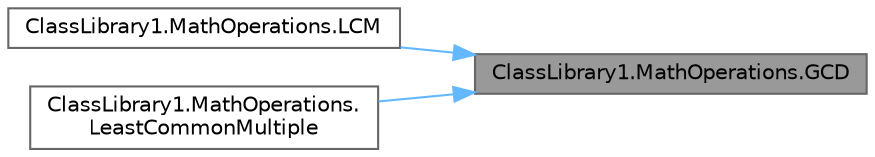 digraph "ClassLibrary1.MathOperations.GCD"
{
 // LATEX_PDF_SIZE
  bgcolor="transparent";
  edge [fontname=Helvetica,fontsize=10,labelfontname=Helvetica,labelfontsize=10];
  node [fontname=Helvetica,fontsize=10,shape=box,height=0.2,width=0.4];
  rankdir="RL";
  Node1 [id="Node000001",label="ClassLibrary1.MathOperations.GCD",height=0.2,width=0.4,color="gray40", fillcolor="grey60", style="filled", fontcolor="black",tooltip="Calculates the Greatest Common Divisor (GCD) of two integers using the Euclidean algorithm."];
  Node1 -> Node2 [id="edge1_Node000001_Node000002",dir="back",color="steelblue1",style="solid",tooltip=" "];
  Node2 [id="Node000002",label="ClassLibrary1.MathOperations.LCM",height=0.2,width=0.4,color="grey40", fillcolor="white", style="filled",URL="$class_class_library1_1_1_math_operations.html#adc1519b2fd879559b91a1385fdae680e",tooltip="Calculates the Least Common Multiple (LCM) of two integers."];
  Node1 -> Node3 [id="edge2_Node000001_Node000003",dir="back",color="steelblue1",style="solid",tooltip=" "];
  Node3 [id="Node000003",label="ClassLibrary1.MathOperations.\lLeastCommonMultiple",height=0.2,width=0.4,color="grey40", fillcolor="white", style="filled",URL="$class_class_library1_1_1_math_operations.html#a6386afc857961ef669839f85b5f21b02",tooltip="Calculates the least common multiple (LCM) of two integers."];
}
